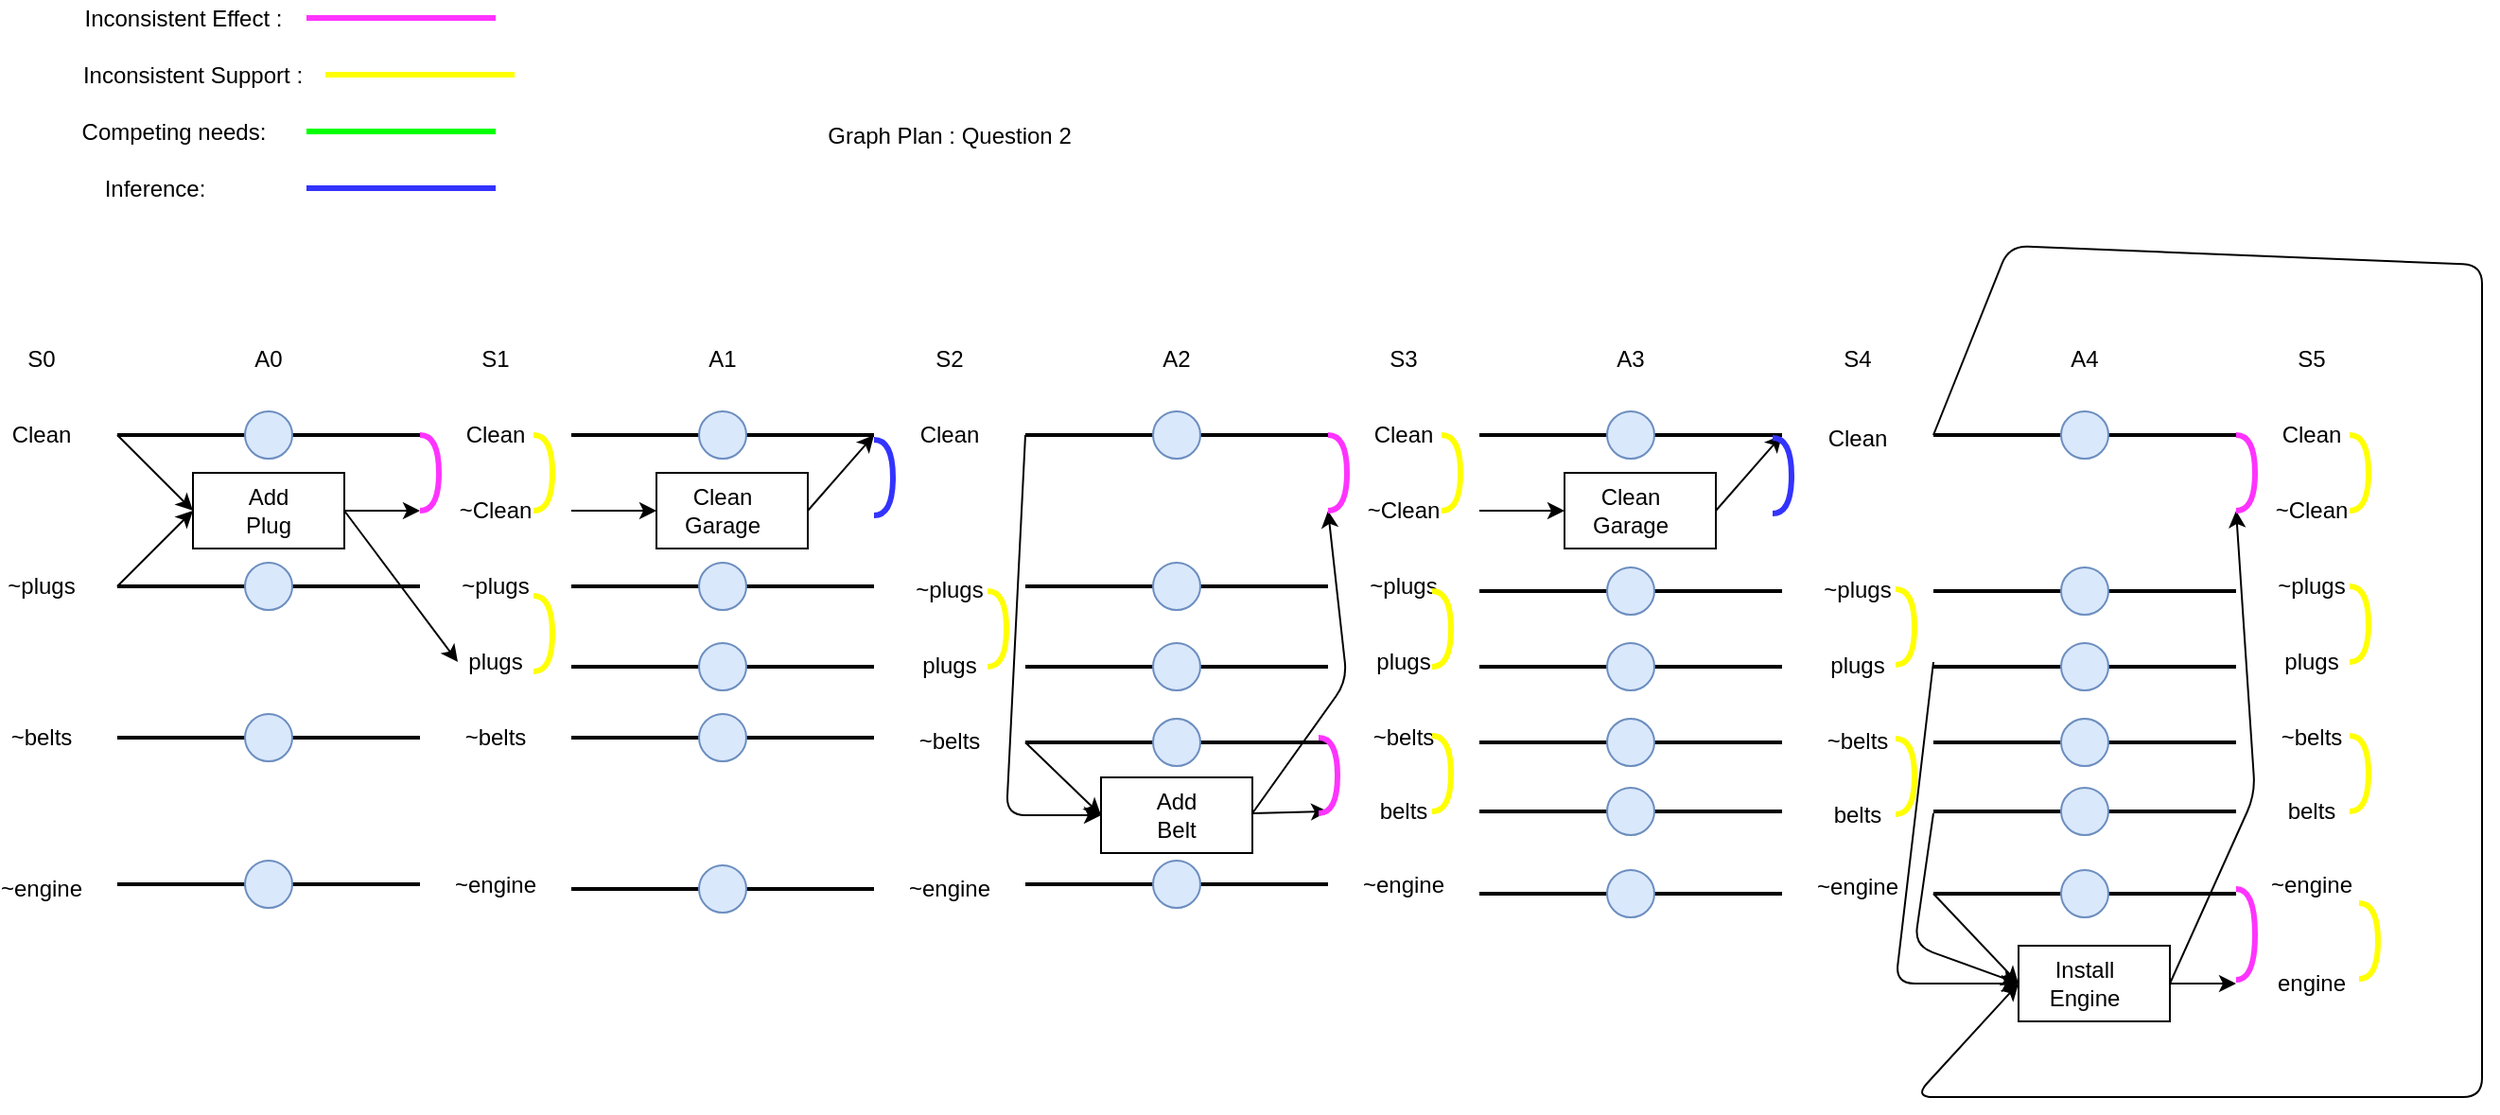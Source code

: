 <mxfile version="12.2.0" type="device" pages="1"><diagram id="GU9THaaq1hwWPUFrcnF_" name="Page-1"><mxGraphModel dx="932" dy="495" grid="1" gridSize="10" guides="1" tooltips="1" connect="1" arrows="1" fold="1" page="1" pageScale="1" pageWidth="850" pageHeight="1100" math="0" shadow="0"><root><mxCell id="0"/><mxCell id="1" parent="0"/><mxCell id="zisjmZ1QqpazPXL1fPAC-1" value="S0" style="text;html=1;strokeColor=none;fillColor=none;align=center;verticalAlign=middle;whiteSpace=wrap;rounded=0;" parent="1" vertex="1"><mxGeometry x="60" y="190" width="40" height="20" as="geometry"/></mxCell><mxCell id="zisjmZ1QqpazPXL1fPAC-2" value="A0" style="text;html=1;strokeColor=none;fillColor=none;align=center;verticalAlign=middle;whiteSpace=wrap;rounded=0;" parent="1" vertex="1"><mxGeometry x="180" y="190" width="40" height="20" as="geometry"/></mxCell><mxCell id="zisjmZ1QqpazPXL1fPAC-3" value="S1" style="text;html=1;strokeColor=none;fillColor=none;align=center;verticalAlign=middle;whiteSpace=wrap;rounded=0;" parent="1" vertex="1"><mxGeometry x="300" y="190" width="40" height="20" as="geometry"/></mxCell><mxCell id="zisjmZ1QqpazPXL1fPAC-4" value="A1" style="text;html=1;strokeColor=none;fillColor=none;align=center;verticalAlign=middle;whiteSpace=wrap;rounded=0;" parent="1" vertex="1"><mxGeometry x="420" y="190" width="40" height="20" as="geometry"/></mxCell><mxCell id="zisjmZ1QqpazPXL1fPAC-5" value="S2" style="text;html=1;strokeColor=none;fillColor=none;align=center;verticalAlign=middle;whiteSpace=wrap;rounded=0;" parent="1" vertex="1"><mxGeometry x="540" y="190" width="40" height="20" as="geometry"/></mxCell><mxCell id="zisjmZ1QqpazPXL1fPAC-6" value="Clean" style="text;html=1;strokeColor=none;fillColor=none;align=center;verticalAlign=middle;whiteSpace=wrap;rounded=0;" parent="1" vertex="1"><mxGeometry x="60" y="230" width="40" height="20" as="geometry"/></mxCell><mxCell id="zisjmZ1QqpazPXL1fPAC-7" value="~plugs" style="text;html=1;strokeColor=none;fillColor=none;align=center;verticalAlign=middle;whiteSpace=wrap;rounded=0;" parent="1" vertex="1"><mxGeometry x="60" y="310" width="40" height="20" as="geometry"/></mxCell><mxCell id="zisjmZ1QqpazPXL1fPAC-8" value="~belts" style="text;html=1;strokeColor=none;fillColor=none;align=center;verticalAlign=middle;whiteSpace=wrap;rounded=0;" parent="1" vertex="1"><mxGeometry x="60" y="390" width="40" height="20" as="geometry"/></mxCell><mxCell id="zisjmZ1QqpazPXL1fPAC-9" value="~engine" style="text;html=1;strokeColor=none;fillColor=none;align=center;verticalAlign=middle;whiteSpace=wrap;rounded=0;" parent="1" vertex="1"><mxGeometry x="60" y="470" width="40" height="20" as="geometry"/></mxCell><mxCell id="zisjmZ1QqpazPXL1fPAC-10" value="" style="line;strokeWidth=2;html=1;" parent="1" vertex="1"><mxGeometry x="120" y="235" width="70" height="10" as="geometry"/></mxCell><mxCell id="zisjmZ1QqpazPXL1fPAC-11" value="" style="line;strokeWidth=2;html=1;" parent="1" vertex="1"><mxGeometry x="210" y="235" width="70" height="10" as="geometry"/></mxCell><mxCell id="zisjmZ1QqpazPXL1fPAC-12" value="" style="ellipse;whiteSpace=wrap;html=1;aspect=fixed;fillColor=#dae8fc;strokeColor=#6c8ebf;" parent="1" vertex="1"><mxGeometry x="187.5" y="227.5" width="25" height="25" as="geometry"/></mxCell><mxCell id="zisjmZ1QqpazPXL1fPAC-13" value="" style="line;strokeWidth=2;html=1;" parent="1" vertex="1"><mxGeometry x="120" y="315" width="70" height="10" as="geometry"/></mxCell><mxCell id="zisjmZ1QqpazPXL1fPAC-14" value="" style="line;strokeWidth=2;html=1;" parent="1" vertex="1"><mxGeometry x="210" y="315" width="70" height="10" as="geometry"/></mxCell><mxCell id="zisjmZ1QqpazPXL1fPAC-15" value="" style="ellipse;whiteSpace=wrap;html=1;aspect=fixed;fillColor=#dae8fc;strokeColor=#6c8ebf;" parent="1" vertex="1"><mxGeometry x="187.5" y="307.5" width="25" height="25" as="geometry"/></mxCell><mxCell id="zisjmZ1QqpazPXL1fPAC-16" value="" style="line;strokeWidth=2;html=1;" parent="1" vertex="1"><mxGeometry x="120" y="395" width="70" height="10" as="geometry"/></mxCell><mxCell id="zisjmZ1QqpazPXL1fPAC-17" value="" style="line;strokeWidth=2;html=1;" parent="1" vertex="1"><mxGeometry x="210" y="395" width="70" height="10" as="geometry"/></mxCell><mxCell id="zisjmZ1QqpazPXL1fPAC-18" value="" style="ellipse;whiteSpace=wrap;html=1;aspect=fixed;fillColor=#dae8fc;strokeColor=#6c8ebf;" parent="1" vertex="1"><mxGeometry x="187.5" y="387.5" width="25" height="25" as="geometry"/></mxCell><mxCell id="zisjmZ1QqpazPXL1fPAC-19" value="" style="line;strokeWidth=2;html=1;" parent="1" vertex="1"><mxGeometry x="120" y="472.5" width="70" height="10" as="geometry"/></mxCell><mxCell id="zisjmZ1QqpazPXL1fPAC-20" value="" style="line;strokeWidth=2;html=1;" parent="1" vertex="1"><mxGeometry x="210" y="472.5" width="70" height="10" as="geometry"/></mxCell><mxCell id="zisjmZ1QqpazPXL1fPAC-21" value="" style="ellipse;whiteSpace=wrap;html=1;aspect=fixed;fillColor=#dae8fc;strokeColor=#6c8ebf;" parent="1" vertex="1"><mxGeometry x="187.5" y="465" width="25" height="25" as="geometry"/></mxCell><mxCell id="zisjmZ1QqpazPXL1fPAC-22" value="" style="text;html=1;strokeColor=#000000;fillColor=#ffffff;align=center;verticalAlign=middle;whiteSpace=wrap;rounded=0;fontFamily=Helvetica;fontSize=12;fontColor=#000000;" parent="1" vertex="1"><mxGeometry x="160" y="260" width="80" height="40" as="geometry"/></mxCell><mxCell id="zisjmZ1QqpazPXL1fPAC-23" value="Add Plug" style="text;html=1;strokeColor=none;fillColor=none;align=center;verticalAlign=middle;whiteSpace=wrap;rounded=0;" parent="1" vertex="1"><mxGeometry x="180" y="270" width="40" height="20" as="geometry"/></mxCell><mxCell id="zisjmZ1QqpazPXL1fPAC-24" value="" style="endArrow=classic;html=1;entryX=0;entryY=0.5;entryDx=0;entryDy=0;exitX=0;exitY=0.5;exitDx=0;exitDy=0;exitPerimeter=0;" parent="1" source="zisjmZ1QqpazPXL1fPAC-10" target="zisjmZ1QqpazPXL1fPAC-22" edge="1"><mxGeometry width="50" height="50" relative="1" as="geometry"><mxPoint x="120" y="242.5" as="sourcePoint"/><mxPoint x="180" y="282.5" as="targetPoint"/></mxGeometry></mxCell><mxCell id="zisjmZ1QqpazPXL1fPAC-26" value="" style="endArrow=classic;html=1;" parent="1" edge="1"><mxGeometry width="50" height="50" relative="1" as="geometry"><mxPoint x="120" y="320" as="sourcePoint"/><mxPoint x="160" y="280" as="targetPoint"/></mxGeometry></mxCell><mxCell id="zisjmZ1QqpazPXL1fPAC-27" value="Clean" style="text;html=1;strokeColor=none;fillColor=none;align=center;verticalAlign=middle;whiteSpace=wrap;rounded=0;" parent="1" vertex="1"><mxGeometry x="300" y="230" width="40" height="20" as="geometry"/></mxCell><mxCell id="zisjmZ1QqpazPXL1fPAC-28" value="~Clean" style="text;html=1;strokeColor=none;fillColor=none;align=center;verticalAlign=middle;whiteSpace=wrap;rounded=0;" parent="1" vertex="1"><mxGeometry x="300" y="270" width="40" height="20" as="geometry"/></mxCell><mxCell id="zisjmZ1QqpazPXL1fPAC-29" value="~plugs" style="text;html=1;strokeColor=none;fillColor=none;align=center;verticalAlign=middle;whiteSpace=wrap;rounded=0;" parent="1" vertex="1"><mxGeometry x="300" y="310" width="40" height="20" as="geometry"/></mxCell><mxCell id="zisjmZ1QqpazPXL1fPAC-30" value="plugs" style="text;html=1;strokeColor=none;fillColor=none;align=center;verticalAlign=middle;whiteSpace=wrap;rounded=0;" parent="1" vertex="1"><mxGeometry x="300" y="350" width="40" height="20" as="geometry"/></mxCell><mxCell id="zisjmZ1QqpazPXL1fPAC-31" value="~belts" style="text;html=1;strokeColor=none;fillColor=none;align=center;verticalAlign=middle;whiteSpace=wrap;rounded=0;" parent="1" vertex="1"><mxGeometry x="300" y="390" width="40" height="20" as="geometry"/></mxCell><mxCell id="zisjmZ1QqpazPXL1fPAC-32" value="~engine" style="text;html=1;strokeColor=none;fillColor=none;align=center;verticalAlign=middle;whiteSpace=wrap;rounded=0;" parent="1" vertex="1"><mxGeometry x="300" y="467.5" width="40" height="20" as="geometry"/></mxCell><mxCell id="zisjmZ1QqpazPXL1fPAC-33" value="" style="endArrow=classic;html=1;exitX=1;exitY=0.5;exitDx=0;exitDy=0;" parent="1" source="zisjmZ1QqpazPXL1fPAC-22" edge="1"><mxGeometry width="50" height="50" relative="1" as="geometry"><mxPoint x="240" y="275" as="sourcePoint"/><mxPoint x="280" y="280" as="targetPoint"/></mxGeometry></mxCell><mxCell id="zisjmZ1QqpazPXL1fPAC-34" value="" style="endArrow=classic;html=1;entryX=0;entryY=0.5;entryDx=0;entryDy=0;" parent="1" edge="1" target="zisjmZ1QqpazPXL1fPAC-30"><mxGeometry width="50" height="50" relative="1" as="geometry"><mxPoint x="240" y="280" as="sourcePoint"/><mxPoint x="280" y="360" as="targetPoint"/></mxGeometry></mxCell><mxCell id="zisjmZ1QqpazPXL1fPAC-38" value="" style="line;strokeWidth=2;html=1;" parent="1" vertex="1"><mxGeometry x="360" y="235" width="70" height="10" as="geometry"/></mxCell><mxCell id="zisjmZ1QqpazPXL1fPAC-39" value="" style="line;strokeWidth=2;html=1;" parent="1" vertex="1"><mxGeometry x="450" y="235" width="70" height="10" as="geometry"/></mxCell><mxCell id="zisjmZ1QqpazPXL1fPAC-40" value="" style="ellipse;whiteSpace=wrap;html=1;aspect=fixed;fillColor=#dae8fc;strokeColor=#6c8ebf;" parent="1" vertex="1"><mxGeometry x="427.5" y="227.5" width="25" height="25" as="geometry"/></mxCell><mxCell id="zisjmZ1QqpazPXL1fPAC-41" value="" style="line;strokeWidth=2;html=1;" parent="1" vertex="1"><mxGeometry x="360" y="315" width="70" height="10" as="geometry"/></mxCell><mxCell id="zisjmZ1QqpazPXL1fPAC-42" value="" style="line;strokeWidth=2;html=1;" parent="1" vertex="1"><mxGeometry x="450" y="315" width="70" height="10" as="geometry"/></mxCell><mxCell id="zisjmZ1QqpazPXL1fPAC-43" value="" style="ellipse;whiteSpace=wrap;html=1;aspect=fixed;fillColor=#dae8fc;strokeColor=#6c8ebf;" parent="1" vertex="1"><mxGeometry x="427.5" y="307.5" width="25" height="25" as="geometry"/></mxCell><mxCell id="zisjmZ1QqpazPXL1fPAC-44" value="" style="line;strokeWidth=2;html=1;" parent="1" vertex="1"><mxGeometry x="360" y="357.5" width="70" height="10" as="geometry"/></mxCell><mxCell id="zisjmZ1QqpazPXL1fPAC-45" value="" style="line;strokeWidth=2;html=1;" parent="1" vertex="1"><mxGeometry x="450" y="357.5" width="70" height="10" as="geometry"/></mxCell><mxCell id="zisjmZ1QqpazPXL1fPAC-46" value="" style="ellipse;whiteSpace=wrap;html=1;aspect=fixed;fillColor=#dae8fc;strokeColor=#6c8ebf;" parent="1" vertex="1"><mxGeometry x="427.5" y="350" width="25" height="25" as="geometry"/></mxCell><mxCell id="zisjmZ1QqpazPXL1fPAC-47" value="" style="line;strokeWidth=2;html=1;" parent="1" vertex="1"><mxGeometry x="360" y="395" width="70" height="10" as="geometry"/></mxCell><mxCell id="zisjmZ1QqpazPXL1fPAC-48" value="" style="line;strokeWidth=2;html=1;" parent="1" vertex="1"><mxGeometry x="450" y="395" width="70" height="10" as="geometry"/></mxCell><mxCell id="zisjmZ1QqpazPXL1fPAC-49" value="" style="ellipse;whiteSpace=wrap;html=1;aspect=fixed;fillColor=#dae8fc;strokeColor=#6c8ebf;" parent="1" vertex="1"><mxGeometry x="427.5" y="387.5" width="25" height="25" as="geometry"/></mxCell><mxCell id="zisjmZ1QqpazPXL1fPAC-50" value="" style="line;strokeWidth=2;html=1;" parent="1" vertex="1"><mxGeometry x="360" y="475" width="70" height="10" as="geometry"/></mxCell><mxCell id="zisjmZ1QqpazPXL1fPAC-51" value="" style="line;strokeWidth=2;html=1;" parent="1" vertex="1"><mxGeometry x="450" y="475" width="70" height="10" as="geometry"/></mxCell><mxCell id="zisjmZ1QqpazPXL1fPAC-52" value="" style="ellipse;whiteSpace=wrap;html=1;aspect=fixed;fillColor=#dae8fc;strokeColor=#6c8ebf;" parent="1" vertex="1"><mxGeometry x="427.5" y="467.5" width="25" height="25" as="geometry"/></mxCell><mxCell id="zisjmZ1QqpazPXL1fPAC-54" value="" style="text;html=1;strokeColor=#000000;fillColor=#ffffff;align=center;verticalAlign=middle;whiteSpace=wrap;rounded=0;fontFamily=Helvetica;fontSize=12;fontColor=#000000;" parent="1" vertex="1"><mxGeometry x="405" y="260" width="80" height="40" as="geometry"/></mxCell><mxCell id="zisjmZ1QqpazPXL1fPAC-55" value="Clean Garage" style="text;html=1;strokeColor=none;fillColor=none;align=center;verticalAlign=middle;whiteSpace=wrap;rounded=0;" parent="1" vertex="1"><mxGeometry x="420" y="270" width="40" height="20" as="geometry"/></mxCell><mxCell id="zisjmZ1QqpazPXL1fPAC-56" value="" style="endArrow=classic;html=1;entryX=0;entryY=0.5;entryDx=0;entryDy=0;" parent="1" target="zisjmZ1QqpazPXL1fPAC-54" edge="1"><mxGeometry width="50" height="50" relative="1" as="geometry"><mxPoint x="360" y="280" as="sourcePoint"/><mxPoint x="410" y="250" as="targetPoint"/></mxGeometry></mxCell><mxCell id="zisjmZ1QqpazPXL1fPAC-57" value="" style="endArrow=classic;html=1;exitX=1;exitY=0.5;exitDx=0;exitDy=0;" parent="1" source="zisjmZ1QqpazPXL1fPAC-54" edge="1"><mxGeometry width="50" height="50" relative="1" as="geometry"><mxPoint x="490" y="270" as="sourcePoint"/><mxPoint x="520" y="240" as="targetPoint"/></mxGeometry></mxCell><mxCell id="zisjmZ1QqpazPXL1fPAC-58" value="Clean" style="text;html=1;strokeColor=none;fillColor=none;align=center;verticalAlign=middle;whiteSpace=wrap;rounded=0;" parent="1" vertex="1"><mxGeometry x="540" y="230" width="40" height="20" as="geometry"/></mxCell><mxCell id="zisjmZ1QqpazPXL1fPAC-60" value="~plugs" style="text;html=1;strokeColor=none;fillColor=none;align=center;verticalAlign=middle;whiteSpace=wrap;rounded=0;" parent="1" vertex="1"><mxGeometry x="540" y="311.5" width="40" height="20" as="geometry"/></mxCell><mxCell id="zisjmZ1QqpazPXL1fPAC-61" value="plugs" style="text;html=1;strokeColor=none;fillColor=none;align=center;verticalAlign=middle;whiteSpace=wrap;rounded=0;" parent="1" vertex="1"><mxGeometry x="540" y="351.5" width="40" height="20" as="geometry"/></mxCell><mxCell id="zisjmZ1QqpazPXL1fPAC-62" value="~belts" style="text;html=1;strokeColor=none;fillColor=none;align=center;verticalAlign=middle;whiteSpace=wrap;rounded=0;" parent="1" vertex="1"><mxGeometry x="540" y="391.5" width="40" height="20" as="geometry"/></mxCell><mxCell id="zisjmZ1QqpazPXL1fPAC-63" value="~engine" style="text;html=1;strokeColor=none;fillColor=none;align=center;verticalAlign=middle;whiteSpace=wrap;rounded=0;" parent="1" vertex="1"><mxGeometry x="780" y="467.5" width="40" height="20" as="geometry"/></mxCell><mxCell id="zisjmZ1QqpazPXL1fPAC-66" value="A2" style="text;html=1;strokeColor=none;fillColor=none;align=center;verticalAlign=middle;whiteSpace=wrap;rounded=0;" parent="1" vertex="1"><mxGeometry x="660" y="190" width="40" height="20" as="geometry"/></mxCell><mxCell id="zisjmZ1QqpazPXL1fPAC-67" value="S3" style="text;html=1;strokeColor=none;fillColor=none;align=center;verticalAlign=middle;whiteSpace=wrap;rounded=0;" parent="1" vertex="1"><mxGeometry x="780" y="190" width="40" height="20" as="geometry"/></mxCell><mxCell id="zisjmZ1QqpazPXL1fPAC-68" value="" style="line;strokeWidth=2;html=1;" parent="1" vertex="1"><mxGeometry x="600" y="235" width="70" height="10" as="geometry"/></mxCell><mxCell id="zisjmZ1QqpazPXL1fPAC-69" value="" style="line;strokeWidth=2;html=1;" parent="1" vertex="1"><mxGeometry x="690" y="235" width="70" height="10" as="geometry"/></mxCell><mxCell id="zisjmZ1QqpazPXL1fPAC-70" value="" style="ellipse;whiteSpace=wrap;html=1;aspect=fixed;fillColor=#dae8fc;strokeColor=#6c8ebf;" parent="1" vertex="1"><mxGeometry x="667.5" y="227.5" width="25" height="25" as="geometry"/></mxCell><mxCell id="zisjmZ1QqpazPXL1fPAC-71" value="" style="line;strokeWidth=2;html=1;" parent="1" vertex="1"><mxGeometry x="600" y="315" width="70" height="10" as="geometry"/></mxCell><mxCell id="zisjmZ1QqpazPXL1fPAC-72" value="" style="line;strokeWidth=2;html=1;" parent="1" vertex="1"><mxGeometry x="690" y="315" width="70" height="10" as="geometry"/></mxCell><mxCell id="zisjmZ1QqpazPXL1fPAC-73" value="" style="ellipse;whiteSpace=wrap;html=1;aspect=fixed;fillColor=#dae8fc;strokeColor=#6c8ebf;" parent="1" vertex="1"><mxGeometry x="667.5" y="307.5" width="25" height="25" as="geometry"/></mxCell><mxCell id="zisjmZ1QqpazPXL1fPAC-74" value="" style="line;strokeWidth=2;html=1;" parent="1" vertex="1"><mxGeometry x="600" y="357.5" width="70" height="10" as="geometry"/></mxCell><mxCell id="zisjmZ1QqpazPXL1fPAC-75" value="" style="line;strokeWidth=2;html=1;" parent="1" vertex="1"><mxGeometry x="690" y="357.5" width="70" height="10" as="geometry"/></mxCell><mxCell id="zisjmZ1QqpazPXL1fPAC-76" value="" style="ellipse;whiteSpace=wrap;html=1;aspect=fixed;fillColor=#dae8fc;strokeColor=#6c8ebf;" parent="1" vertex="1"><mxGeometry x="667.5" y="350" width="25" height="25" as="geometry"/></mxCell><mxCell id="zisjmZ1QqpazPXL1fPAC-77" value="" style="line;strokeWidth=2;html=1;" parent="1" vertex="1"><mxGeometry x="600" y="397.5" width="70" height="10" as="geometry"/></mxCell><mxCell id="zisjmZ1QqpazPXL1fPAC-78" value="" style="line;strokeWidth=2;html=1;" parent="1" vertex="1"><mxGeometry x="690" y="397.5" width="70" height="10" as="geometry"/></mxCell><mxCell id="zisjmZ1QqpazPXL1fPAC-79" value="" style="ellipse;whiteSpace=wrap;html=1;aspect=fixed;fillColor=#dae8fc;strokeColor=#6c8ebf;" parent="1" vertex="1"><mxGeometry x="667.5" y="390" width="25" height="25" as="geometry"/></mxCell><mxCell id="zisjmZ1QqpazPXL1fPAC-80" value="" style="line;strokeWidth=2;html=1;" parent="1" vertex="1"><mxGeometry x="600" y="472.5" width="70" height="10" as="geometry"/></mxCell><mxCell id="zisjmZ1QqpazPXL1fPAC-81" value="" style="line;strokeWidth=2;html=1;" parent="1" vertex="1"><mxGeometry x="690" y="472.5" width="70" height="10" as="geometry"/></mxCell><mxCell id="zisjmZ1QqpazPXL1fPAC-82" value="" style="ellipse;whiteSpace=wrap;html=1;aspect=fixed;fillColor=#dae8fc;strokeColor=#6c8ebf;" parent="1" vertex="1"><mxGeometry x="667.5" y="465" width="25" height="25" as="geometry"/></mxCell><mxCell id="zisjmZ1QqpazPXL1fPAC-83" value="" style="text;html=1;strokeColor=#000000;fillColor=#ffffff;align=center;verticalAlign=middle;whiteSpace=wrap;rounded=0;fontFamily=Helvetica;fontSize=12;fontColor=#000000;" parent="1" vertex="1"><mxGeometry x="640" y="421" width="80" height="40" as="geometry"/></mxCell><mxCell id="zisjmZ1QqpazPXL1fPAC-84" value="Add Belt" style="text;html=1;strokeColor=none;fillColor=none;align=center;verticalAlign=middle;whiteSpace=wrap;rounded=0;" parent="1" vertex="1"><mxGeometry x="660" y="431" width="40" height="20" as="geometry"/></mxCell><mxCell id="zisjmZ1QqpazPXL1fPAC-85" value="" style="endArrow=classic;html=1;entryX=0;entryY=0.5;entryDx=0;entryDy=0;exitX=0;exitY=0.5;exitDx=0;exitDy=0;exitPerimeter=0;" parent="1" source="zisjmZ1QqpazPXL1fPAC-77" target="zisjmZ1QqpazPXL1fPAC-83" edge="1"><mxGeometry width="50" height="50" relative="1" as="geometry"><mxPoint x="600" y="410" as="sourcePoint"/><mxPoint x="650" y="350" as="targetPoint"/></mxGeometry></mxCell><mxCell id="zisjmZ1QqpazPXL1fPAC-86" value="" style="endArrow=classic;html=1;entryX=0;entryY=0.5;entryDx=0;entryDy=0;" parent="1" target="zisjmZ1QqpazPXL1fPAC-83" edge="1"><mxGeometry width="50" height="50" relative="1" as="geometry"><mxPoint x="600" y="240" as="sourcePoint"/><mxPoint x="650" y="190" as="targetPoint"/><Array as="points"><mxPoint x="590" y="441"/></Array></mxGeometry></mxCell><mxCell id="zisjmZ1QqpazPXL1fPAC-87" value="" style="endArrow=classic;html=1;" parent="1" edge="1"><mxGeometry width="50" height="50" relative="1" as="geometry"><mxPoint x="720" y="440" as="sourcePoint"/><mxPoint x="760" y="280" as="targetPoint"/><Array as="points"><mxPoint x="770" y="370"/></Array></mxGeometry></mxCell><mxCell id="zisjmZ1QqpazPXL1fPAC-88" value="~Clean" style="text;html=1;strokeColor=none;fillColor=none;align=center;verticalAlign=middle;whiteSpace=wrap;rounded=0;" parent="1" vertex="1"><mxGeometry x="780" y="270" width="40" height="20" as="geometry"/></mxCell><mxCell id="zisjmZ1QqpazPXL1fPAC-89" value="Clean" style="text;html=1;strokeColor=none;fillColor=none;align=center;verticalAlign=middle;whiteSpace=wrap;rounded=0;" parent="1" vertex="1"><mxGeometry x="780" y="230" width="40" height="20" as="geometry"/></mxCell><mxCell id="zisjmZ1QqpazPXL1fPAC-90" value="~plugs" style="text;html=1;strokeColor=none;fillColor=none;align=center;verticalAlign=middle;whiteSpace=wrap;rounded=0;" parent="1" vertex="1"><mxGeometry x="780" y="310" width="40" height="20" as="geometry"/></mxCell><mxCell id="zisjmZ1QqpazPXL1fPAC-91" value="plugs" style="text;html=1;strokeColor=none;fillColor=none;align=center;verticalAlign=middle;whiteSpace=wrap;rounded=0;" parent="1" vertex="1"><mxGeometry x="780" y="350" width="40" height="20" as="geometry"/></mxCell><mxCell id="zisjmZ1QqpazPXL1fPAC-92" value="~belts" style="text;html=1;strokeColor=none;fillColor=none;align=center;verticalAlign=middle;whiteSpace=wrap;rounded=0;" parent="1" vertex="1"><mxGeometry x="780" y="390" width="40" height="20" as="geometry"/></mxCell><mxCell id="zisjmZ1QqpazPXL1fPAC-93" value="belts" style="text;html=1;strokeColor=none;fillColor=none;align=center;verticalAlign=middle;whiteSpace=wrap;rounded=0;" parent="1" vertex="1"><mxGeometry x="780" y="429" width="40" height="20" as="geometry"/></mxCell><mxCell id="zisjmZ1QqpazPXL1fPAC-94" value="" style="endArrow=classic;html=1;" parent="1" edge="1"><mxGeometry width="50" height="50" relative="1" as="geometry"><mxPoint x="720" y="440" as="sourcePoint"/><mxPoint x="760" y="439" as="targetPoint"/></mxGeometry></mxCell><mxCell id="zisjmZ1QqpazPXL1fPAC-95" value="A3" style="text;html=1;strokeColor=none;fillColor=none;align=center;verticalAlign=middle;whiteSpace=wrap;rounded=0;" parent="1" vertex="1"><mxGeometry x="900" y="190" width="40" height="20" as="geometry"/></mxCell><mxCell id="zisjmZ1QqpazPXL1fPAC-96" value="S4" style="text;html=1;strokeColor=none;fillColor=none;align=center;verticalAlign=middle;whiteSpace=wrap;rounded=0;" parent="1" vertex="1"><mxGeometry x="1020" y="190" width="40" height="20" as="geometry"/></mxCell><mxCell id="zisjmZ1QqpazPXL1fPAC-97" value="" style="line;strokeWidth=2;html=1;" parent="1" vertex="1"><mxGeometry x="840" y="235" width="70" height="10" as="geometry"/></mxCell><mxCell id="zisjmZ1QqpazPXL1fPAC-98" value="" style="line;strokeWidth=2;html=1;" parent="1" vertex="1"><mxGeometry x="930" y="235" width="70" height="10" as="geometry"/></mxCell><mxCell id="zisjmZ1QqpazPXL1fPAC-99" value="" style="ellipse;whiteSpace=wrap;html=1;aspect=fixed;fillColor=#dae8fc;strokeColor=#6c8ebf;" parent="1" vertex="1"><mxGeometry x="907.5" y="227.5" width="25" height="25" as="geometry"/></mxCell><mxCell id="zisjmZ1QqpazPXL1fPAC-100" value="" style="line;strokeWidth=2;html=1;" parent="1" vertex="1"><mxGeometry x="840" y="317.5" width="70" height="10" as="geometry"/></mxCell><mxCell id="zisjmZ1QqpazPXL1fPAC-101" value="" style="line;strokeWidth=2;html=1;" parent="1" vertex="1"><mxGeometry x="930" y="317.5" width="70" height="10" as="geometry"/></mxCell><mxCell id="zisjmZ1QqpazPXL1fPAC-102" value="" style="ellipse;whiteSpace=wrap;html=1;aspect=fixed;fillColor=#dae8fc;strokeColor=#6c8ebf;" parent="1" vertex="1"><mxGeometry x="907.5" y="310" width="25" height="25" as="geometry"/></mxCell><mxCell id="zisjmZ1QqpazPXL1fPAC-103" value="" style="line;strokeWidth=2;html=1;" parent="1" vertex="1"><mxGeometry x="840" y="357.5" width="70" height="10" as="geometry"/></mxCell><mxCell id="zisjmZ1QqpazPXL1fPAC-104" value="" style="line;strokeWidth=2;html=1;" parent="1" vertex="1"><mxGeometry x="930" y="357.5" width="70" height="10" as="geometry"/></mxCell><mxCell id="zisjmZ1QqpazPXL1fPAC-105" value="" style="ellipse;whiteSpace=wrap;html=1;aspect=fixed;fillColor=#dae8fc;strokeColor=#6c8ebf;" parent="1" vertex="1"><mxGeometry x="907.5" y="350" width="25" height="25" as="geometry"/></mxCell><mxCell id="zisjmZ1QqpazPXL1fPAC-106" value="" style="line;strokeWidth=2;html=1;" parent="1" vertex="1"><mxGeometry x="840" y="397.5" width="70" height="10" as="geometry"/></mxCell><mxCell id="zisjmZ1QqpazPXL1fPAC-107" value="" style="line;strokeWidth=2;html=1;" parent="1" vertex="1"><mxGeometry x="930" y="397.5" width="70" height="10" as="geometry"/></mxCell><mxCell id="zisjmZ1QqpazPXL1fPAC-108" value="" style="ellipse;whiteSpace=wrap;html=1;aspect=fixed;fillColor=#dae8fc;strokeColor=#6c8ebf;" parent="1" vertex="1"><mxGeometry x="907.5" y="390" width="25" height="25" as="geometry"/></mxCell><mxCell id="zisjmZ1QqpazPXL1fPAC-109" value="" style="line;strokeWidth=2;html=1;" parent="1" vertex="1"><mxGeometry x="840" y="477.5" width="70" height="10" as="geometry"/></mxCell><mxCell id="zisjmZ1QqpazPXL1fPAC-110" value="" style="line;strokeWidth=2;html=1;" parent="1" vertex="1"><mxGeometry x="930" y="477.5" width="70" height="10" as="geometry"/></mxCell><mxCell id="zisjmZ1QqpazPXL1fPAC-111" value="" style="ellipse;whiteSpace=wrap;html=1;aspect=fixed;fillColor=#dae8fc;strokeColor=#6c8ebf;" parent="1" vertex="1"><mxGeometry x="907.5" y="470" width="25" height="25" as="geometry"/></mxCell><mxCell id="zisjmZ1QqpazPXL1fPAC-112" value="" style="text;html=1;strokeColor=#000000;fillColor=#ffffff;align=center;verticalAlign=middle;whiteSpace=wrap;rounded=0;fontFamily=Helvetica;fontSize=12;fontColor=#000000;" parent="1" vertex="1"><mxGeometry x="885" y="260" width="80" height="40" as="geometry"/></mxCell><mxCell id="zisjmZ1QqpazPXL1fPAC-113" value="Clean Garage" style="text;html=1;strokeColor=none;fillColor=none;align=center;verticalAlign=middle;whiteSpace=wrap;rounded=0;" parent="1" vertex="1"><mxGeometry x="900" y="270" width="40" height="20" as="geometry"/></mxCell><mxCell id="zisjmZ1QqpazPXL1fPAC-114" value="" style="endArrow=classic;html=1;entryX=0;entryY=0.5;entryDx=0;entryDy=0;" parent="1" target="zisjmZ1QqpazPXL1fPAC-112" edge="1"><mxGeometry width="50" height="50" relative="1" as="geometry"><mxPoint x="840" y="280" as="sourcePoint"/><mxPoint x="890" y="250" as="targetPoint"/></mxGeometry></mxCell><mxCell id="zisjmZ1QqpazPXL1fPAC-115" value="" style="endArrow=classic;html=1;exitX=1;exitY=0.5;exitDx=0;exitDy=0;" parent="1" source="zisjmZ1QqpazPXL1fPAC-112" edge="1"><mxGeometry width="50" height="50" relative="1" as="geometry"><mxPoint x="970" y="270" as="sourcePoint"/><mxPoint x="1000" y="240" as="targetPoint"/></mxGeometry></mxCell><mxCell id="zisjmZ1QqpazPXL1fPAC-116" value="" style="line;strokeWidth=2;html=1;" parent="1" vertex="1"><mxGeometry x="840" y="434" width="70" height="10" as="geometry"/></mxCell><mxCell id="zisjmZ1QqpazPXL1fPAC-117" value="" style="line;strokeWidth=2;html=1;" parent="1" vertex="1"><mxGeometry x="930" y="434" width="70" height="10" as="geometry"/></mxCell><mxCell id="zisjmZ1QqpazPXL1fPAC-118" value="" style="ellipse;whiteSpace=wrap;html=1;aspect=fixed;fillColor=#dae8fc;strokeColor=#6c8ebf;" parent="1" vertex="1"><mxGeometry x="907.5" y="426.5" width="25" height="25" as="geometry"/></mxCell><mxCell id="zisjmZ1QqpazPXL1fPAC-119" value="~engine" style="text;html=1;strokeColor=none;fillColor=none;align=center;verticalAlign=middle;whiteSpace=wrap;rounded=0;" parent="1" vertex="1"><mxGeometry x="1020" y="469" width="40" height="20" as="geometry"/></mxCell><mxCell id="zisjmZ1QqpazPXL1fPAC-121" value="Clean" style="text;html=1;strokeColor=none;fillColor=none;align=center;verticalAlign=middle;whiteSpace=wrap;rounded=0;" parent="1" vertex="1"><mxGeometry x="1020" y="231.5" width="40" height="20" as="geometry"/></mxCell><mxCell id="zisjmZ1QqpazPXL1fPAC-122" value="~plugs" style="text;html=1;strokeColor=none;fillColor=none;align=center;verticalAlign=middle;whiteSpace=wrap;rounded=0;" parent="1" vertex="1"><mxGeometry x="1020" y="311.5" width="40" height="20" as="geometry"/></mxCell><mxCell id="zisjmZ1QqpazPXL1fPAC-123" value="plugs" style="text;html=1;strokeColor=none;fillColor=none;align=center;verticalAlign=middle;whiteSpace=wrap;rounded=0;" parent="1" vertex="1"><mxGeometry x="1020" y="351.5" width="40" height="20" as="geometry"/></mxCell><mxCell id="zisjmZ1QqpazPXL1fPAC-124" value="~belts" style="text;html=1;strokeColor=none;fillColor=none;align=center;verticalAlign=middle;whiteSpace=wrap;rounded=0;" parent="1" vertex="1"><mxGeometry x="1020" y="391.5" width="40" height="20" as="geometry"/></mxCell><mxCell id="zisjmZ1QqpazPXL1fPAC-125" value="belts" style="text;html=1;strokeColor=none;fillColor=none;align=center;verticalAlign=middle;whiteSpace=wrap;rounded=0;" parent="1" vertex="1"><mxGeometry x="1020" y="430.5" width="40" height="20" as="geometry"/></mxCell><mxCell id="zisjmZ1QqpazPXL1fPAC-126" value="A4" style="text;html=1;strokeColor=none;fillColor=none;align=center;verticalAlign=middle;whiteSpace=wrap;rounded=0;" parent="1" vertex="1"><mxGeometry x="1140" y="190" width="40" height="20" as="geometry"/></mxCell><mxCell id="zisjmZ1QqpazPXL1fPAC-127" value="S5" style="text;html=1;strokeColor=none;fillColor=none;align=center;verticalAlign=middle;whiteSpace=wrap;rounded=0;" parent="1" vertex="1"><mxGeometry x="1260" y="190" width="40" height="20" as="geometry"/></mxCell><mxCell id="zisjmZ1QqpazPXL1fPAC-128" value="" style="line;strokeWidth=2;html=1;" parent="1" vertex="1"><mxGeometry x="1080" y="235" width="70" height="10" as="geometry"/></mxCell><mxCell id="zisjmZ1QqpazPXL1fPAC-129" value="" style="line;strokeWidth=2;html=1;" parent="1" vertex="1"><mxGeometry x="1170" y="235" width="70" height="10" as="geometry"/></mxCell><mxCell id="zisjmZ1QqpazPXL1fPAC-130" value="" style="ellipse;whiteSpace=wrap;html=1;aspect=fixed;fillColor=#dae8fc;strokeColor=#6c8ebf;" parent="1" vertex="1"><mxGeometry x="1147.5" y="227.5" width="25" height="25" as="geometry"/></mxCell><mxCell id="zisjmZ1QqpazPXL1fPAC-131" value="" style="line;strokeWidth=2;html=1;" parent="1" vertex="1"><mxGeometry x="1080" y="317.5" width="70" height="10" as="geometry"/></mxCell><mxCell id="zisjmZ1QqpazPXL1fPAC-132" value="" style="line;strokeWidth=2;html=1;" parent="1" vertex="1"><mxGeometry x="1170" y="317.5" width="70" height="10" as="geometry"/></mxCell><mxCell id="zisjmZ1QqpazPXL1fPAC-133" value="" style="ellipse;whiteSpace=wrap;html=1;aspect=fixed;fillColor=#dae8fc;strokeColor=#6c8ebf;" parent="1" vertex="1"><mxGeometry x="1147.5" y="310" width="25" height="25" as="geometry"/></mxCell><mxCell id="zisjmZ1QqpazPXL1fPAC-134" value="" style="line;strokeWidth=2;html=1;" parent="1" vertex="1"><mxGeometry x="1080" y="357.5" width="70" height="10" as="geometry"/></mxCell><mxCell id="zisjmZ1QqpazPXL1fPAC-135" value="" style="line;strokeWidth=2;html=1;" parent="1" vertex="1"><mxGeometry x="1170" y="357.5" width="70" height="10" as="geometry"/></mxCell><mxCell id="zisjmZ1QqpazPXL1fPAC-136" value="" style="ellipse;whiteSpace=wrap;html=1;aspect=fixed;fillColor=#dae8fc;strokeColor=#6c8ebf;" parent="1" vertex="1"><mxGeometry x="1147.5" y="350" width="25" height="25" as="geometry"/></mxCell><mxCell id="zisjmZ1QqpazPXL1fPAC-137" value="" style="line;strokeWidth=2;html=1;" parent="1" vertex="1"><mxGeometry x="1080" y="397.5" width="70" height="10" as="geometry"/></mxCell><mxCell id="zisjmZ1QqpazPXL1fPAC-138" value="" style="line;strokeWidth=2;html=1;" parent="1" vertex="1"><mxGeometry x="1170" y="397.5" width="70" height="10" as="geometry"/></mxCell><mxCell id="zisjmZ1QqpazPXL1fPAC-139" value="" style="ellipse;whiteSpace=wrap;html=1;aspect=fixed;fillColor=#dae8fc;strokeColor=#6c8ebf;" parent="1" vertex="1"><mxGeometry x="1147.5" y="390" width="25" height="25" as="geometry"/></mxCell><mxCell id="zisjmZ1QqpazPXL1fPAC-140" value="" style="line;strokeWidth=2;html=1;" parent="1" vertex="1"><mxGeometry x="1080" y="477.5" width="70" height="10" as="geometry"/></mxCell><mxCell id="zisjmZ1QqpazPXL1fPAC-141" value="" style="line;strokeWidth=2;html=1;" parent="1" vertex="1"><mxGeometry x="1170" y="477.5" width="70" height="10" as="geometry"/></mxCell><mxCell id="zisjmZ1QqpazPXL1fPAC-142" value="" style="ellipse;whiteSpace=wrap;html=1;aspect=fixed;fillColor=#dae8fc;strokeColor=#6c8ebf;" parent="1" vertex="1"><mxGeometry x="1147.5" y="470" width="25" height="25" as="geometry"/></mxCell><mxCell id="zisjmZ1QqpazPXL1fPAC-147" value="" style="line;strokeWidth=2;html=1;" parent="1" vertex="1"><mxGeometry x="1080" y="434" width="70" height="10" as="geometry"/></mxCell><mxCell id="zisjmZ1QqpazPXL1fPAC-148" value="" style="line;strokeWidth=2;html=1;" parent="1" vertex="1"><mxGeometry x="1170" y="434" width="70" height="10" as="geometry"/></mxCell><mxCell id="zisjmZ1QqpazPXL1fPAC-149" value="" style="ellipse;whiteSpace=wrap;html=1;aspect=fixed;fillColor=#dae8fc;strokeColor=#6c8ebf;" parent="1" vertex="1"><mxGeometry x="1147.5" y="426.5" width="25" height="25" as="geometry"/></mxCell><mxCell id="zisjmZ1QqpazPXL1fPAC-150" value="" style="text;html=1;strokeColor=#000000;fillColor=#ffffff;align=center;verticalAlign=middle;whiteSpace=wrap;rounded=0;fontFamily=Helvetica;fontSize=12;fontColor=#000000;" parent="1" vertex="1"><mxGeometry x="1125" y="510" width="80" height="40" as="geometry"/></mxCell><mxCell id="zisjmZ1QqpazPXL1fPAC-151" value="Install Engine" style="text;html=1;strokeColor=none;fillColor=none;align=center;verticalAlign=middle;whiteSpace=wrap;rounded=0;" parent="1" vertex="1"><mxGeometry x="1140" y="520" width="40" height="20" as="geometry"/></mxCell><mxCell id="zisjmZ1QqpazPXL1fPAC-152" value="" style="endArrow=classic;html=1;entryX=0;entryY=0.5;entryDx=0;entryDy=0;exitX=0;exitY=0.5;exitDx=0;exitDy=0;exitPerimeter=0;" parent="1" source="zisjmZ1QqpazPXL1fPAC-140" target="zisjmZ1QqpazPXL1fPAC-150" edge="1"><mxGeometry width="50" height="50" relative="1" as="geometry"><mxPoint x="1080" y="530" as="sourcePoint"/><mxPoint x="1130" y="500" as="targetPoint"/></mxGeometry></mxCell><mxCell id="zisjmZ1QqpazPXL1fPAC-153" value="" style="endArrow=classic;html=1;entryX=0;entryY=0.5;entryDx=0;entryDy=0;" parent="1" target="zisjmZ1QqpazPXL1fPAC-150" edge="1"><mxGeometry width="50" height="50" relative="1" as="geometry"><mxPoint x="1080" y="240" as="sourcePoint"/><mxPoint x="1130" y="190" as="targetPoint"/><Array as="points"><mxPoint x="1120" y="140"/><mxPoint x="1370" y="150"/><mxPoint x="1370" y="590"/><mxPoint x="1070" y="590"/></Array></mxGeometry></mxCell><mxCell id="zisjmZ1QqpazPXL1fPAC-155" value="" style="endArrow=classic;html=1;entryX=0;entryY=0.5;entryDx=0;entryDy=0;" parent="1" target="zisjmZ1QqpazPXL1fPAC-150" edge="1"><mxGeometry width="50" height="50" relative="1" as="geometry"><mxPoint x="1080" y="360" as="sourcePoint"/><mxPoint x="1120" y="530" as="targetPoint"/><Array as="points"><mxPoint x="1060" y="530"/></Array></mxGeometry></mxCell><mxCell id="zisjmZ1QqpazPXL1fPAC-156" value="" style="endArrow=classic;html=1;entryX=0;entryY=0.5;entryDx=0;entryDy=0;" parent="1" target="zisjmZ1QqpazPXL1fPAC-150" edge="1"><mxGeometry width="50" height="50" relative="1" as="geometry"><mxPoint x="1080" y="440" as="sourcePoint"/><mxPoint x="1130" y="390" as="targetPoint"/><Array as="points"><mxPoint x="1070" y="510"/></Array></mxGeometry></mxCell><mxCell id="zisjmZ1QqpazPXL1fPAC-157" value="~engine" style="text;html=1;strokeColor=none;fillColor=none;align=center;verticalAlign=middle;whiteSpace=wrap;rounded=0;" parent="1" vertex="1"><mxGeometry x="1260" y="467.5" width="40" height="20" as="geometry"/></mxCell><mxCell id="zisjmZ1QqpazPXL1fPAC-158" value="Clean" style="text;html=1;strokeColor=none;fillColor=none;align=center;verticalAlign=middle;whiteSpace=wrap;rounded=0;" parent="1" vertex="1"><mxGeometry x="1260" y="230" width="40" height="20" as="geometry"/></mxCell><mxCell id="zisjmZ1QqpazPXL1fPAC-159" value="~plugs" style="text;html=1;strokeColor=none;fillColor=none;align=center;verticalAlign=middle;whiteSpace=wrap;rounded=0;" parent="1" vertex="1"><mxGeometry x="1260" y="310" width="40" height="20" as="geometry"/></mxCell><mxCell id="zisjmZ1QqpazPXL1fPAC-160" value="plugs" style="text;html=1;strokeColor=none;fillColor=none;align=center;verticalAlign=middle;whiteSpace=wrap;rounded=0;" parent="1" vertex="1"><mxGeometry x="1260" y="350" width="40" height="20" as="geometry"/></mxCell><mxCell id="zisjmZ1QqpazPXL1fPAC-161" value="~belts" style="text;html=1;strokeColor=none;fillColor=none;align=center;verticalAlign=middle;whiteSpace=wrap;rounded=0;" parent="1" vertex="1"><mxGeometry x="1260" y="390" width="40" height="20" as="geometry"/></mxCell><mxCell id="zisjmZ1QqpazPXL1fPAC-162" value="belts" style="text;html=1;strokeColor=none;fillColor=none;align=center;verticalAlign=middle;whiteSpace=wrap;rounded=0;" parent="1" vertex="1"><mxGeometry x="1260" y="429" width="40" height="20" as="geometry"/></mxCell><mxCell id="zisjmZ1QqpazPXL1fPAC-163" value="engine" style="text;html=1;strokeColor=none;fillColor=none;align=center;verticalAlign=middle;whiteSpace=wrap;rounded=0;" parent="1" vertex="1"><mxGeometry x="1260" y="520" width="40" height="20" as="geometry"/></mxCell><mxCell id="zisjmZ1QqpazPXL1fPAC-164" value="" style="endArrow=classic;html=1;exitX=1;exitY=0.5;exitDx=0;exitDy=0;" parent="1" source="zisjmZ1QqpazPXL1fPAC-150" edge="1"><mxGeometry width="50" height="50" relative="1" as="geometry"><mxPoint x="1200" y="540" as="sourcePoint"/><mxPoint x="1240" y="530" as="targetPoint"/></mxGeometry></mxCell><mxCell id="zisjmZ1QqpazPXL1fPAC-165" value="" style="endArrow=classic;html=1;exitX=1;exitY=0.5;exitDx=0;exitDy=0;" parent="1" source="zisjmZ1QqpazPXL1fPAC-150" edge="1"><mxGeometry width="50" height="50" relative="1" as="geometry"><mxPoint x="1210" y="530" as="sourcePoint"/><mxPoint x="1240" y="280" as="targetPoint"/><Array as="points"><mxPoint x="1250" y="430"/></Array></mxGeometry></mxCell><mxCell id="zisjmZ1QqpazPXL1fPAC-166" value="~Clean" style="text;html=1;strokeColor=none;fillColor=none;align=center;verticalAlign=middle;whiteSpace=wrap;rounded=0;" parent="1" vertex="1"><mxGeometry x="1260" y="270" width="40" height="20" as="geometry"/></mxCell><mxCell id="zisjmZ1QqpazPXL1fPAC-167" value="~engine" style="text;html=1;strokeColor=none;fillColor=none;align=center;verticalAlign=middle;whiteSpace=wrap;rounded=0;" parent="1" vertex="1"><mxGeometry x="540" y="470" width="40" height="20" as="geometry"/></mxCell><mxCell id="zisjmZ1QqpazPXL1fPAC-171" value="" style="shape=requiredInterface;html=1;verticalLabelPosition=bottom;fillColor=#f8cecc;strokeColor=#FF33FF;strokeWidth=3;" parent="1" vertex="1"><mxGeometry x="280" y="240" width="10" height="40" as="geometry"/></mxCell><mxCell id="zisjmZ1QqpazPXL1fPAC-181" value="" style="shape=requiredInterface;html=1;verticalLabelPosition=bottom;fillColor=#d5e8d4;strokeColor=#FFFF00;strokeWidth=3;" parent="1" vertex="1"><mxGeometry x="340" y="240" width="10" height="40" as="geometry"/></mxCell><mxCell id="zisjmZ1QqpazPXL1fPAC-182" value="" style="shape=requiredInterface;html=1;verticalLabelPosition=bottom;fillColor=#d5e8d4;strokeColor=#FFFF00;strokeWidth=3;" parent="1" vertex="1"><mxGeometry x="340" y="325" width="10" height="40" as="geometry"/></mxCell><mxCell id="zisjmZ1QqpazPXL1fPAC-183" value="" style="shape=requiredInterface;html=1;verticalLabelPosition=bottom;fillColor=#d5e8d4;strokeColor=#FFFF00;strokeWidth=3;" parent="1" vertex="1"><mxGeometry x="580" y="322.5" width="10" height="40" as="geometry"/></mxCell><mxCell id="zisjmZ1QqpazPXL1fPAC-184" value="" style="shape=requiredInterface;html=1;verticalLabelPosition=bottom;fillColor=#d5e8d4;strokeColor=#FFFF00;strokeWidth=3;" parent="1" vertex="1"><mxGeometry x="820" y="240" width="10" height="40" as="geometry"/></mxCell><mxCell id="zisjmZ1QqpazPXL1fPAC-185" value="" style="shape=requiredInterface;html=1;verticalLabelPosition=bottom;fillColor=#d5e8d4;strokeColor=#FFFF00;strokeWidth=3;" parent="1" vertex="1"><mxGeometry x="815" y="322.5" width="10" height="40" as="geometry"/></mxCell><mxCell id="zisjmZ1QqpazPXL1fPAC-186" value="" style="shape=requiredInterface;html=1;verticalLabelPosition=bottom;fillColor=#d5e8d4;strokeColor=#FFFF00;strokeWidth=3;" parent="1" vertex="1"><mxGeometry x="815" y="399" width="10" height="40" as="geometry"/></mxCell><mxCell id="zisjmZ1QqpazPXL1fPAC-187" value="" style="shape=requiredInterface;html=1;verticalLabelPosition=bottom;fillColor=#d5e8d4;strokeColor=#FFFF00;strokeWidth=3;" parent="1" vertex="1"><mxGeometry x="1060" y="321.5" width="10" height="40" as="geometry"/></mxCell><mxCell id="zisjmZ1QqpazPXL1fPAC-188" value="" style="shape=requiredInterface;html=1;verticalLabelPosition=bottom;fillColor=#d5e8d4;strokeColor=#FFFF00;strokeWidth=3;" parent="1" vertex="1"><mxGeometry x="1060" y="400.5" width="10" height="40" as="geometry"/></mxCell><mxCell id="zisjmZ1QqpazPXL1fPAC-189" value="" style="shape=requiredInterface;html=1;verticalLabelPosition=bottom;fillColor=#d5e8d4;strokeColor=#FFFF00;strokeWidth=3;" parent="1" vertex="1"><mxGeometry x="1300" y="240" width="10" height="40" as="geometry"/></mxCell><mxCell id="zisjmZ1QqpazPXL1fPAC-190" value="" style="shape=requiredInterface;html=1;verticalLabelPosition=bottom;fillColor=#d5e8d4;strokeColor=#FFFF00;strokeWidth=3;" parent="1" vertex="1"><mxGeometry x="1300" y="320" width="10" height="40" as="geometry"/></mxCell><mxCell id="zisjmZ1QqpazPXL1fPAC-191" value="" style="shape=requiredInterface;html=1;verticalLabelPosition=bottom;fillColor=#d5e8d4;strokeColor=#FFFF00;strokeWidth=3;" parent="1" vertex="1"><mxGeometry x="1300" y="399" width="10" height="40" as="geometry"/></mxCell><mxCell id="zisjmZ1QqpazPXL1fPAC-192" value="" style="shape=requiredInterface;html=1;verticalLabelPosition=bottom;fillColor=#d5e8d4;strokeColor=#FFFF00;strokeWidth=3;" parent="1" vertex="1"><mxGeometry x="1305" y="487.5" width="10" height="40" as="geometry"/></mxCell><mxCell id="zisjmZ1QqpazPXL1fPAC-193" value="" style="shape=requiredInterface;html=1;verticalLabelPosition=bottom;fillColor=#f8cecc;strokeColor=#FF33FF;strokeWidth=3;" parent="1" vertex="1"><mxGeometry x="760" y="240" width="10" height="40" as="geometry"/></mxCell><mxCell id="zisjmZ1QqpazPXL1fPAC-194" value="" style="shape=requiredInterface;html=1;verticalLabelPosition=bottom;fillColor=#f8cecc;strokeColor=#FF33FF;strokeWidth=3;" parent="1" vertex="1"><mxGeometry x="1240" y="240" width="10" height="40" as="geometry"/></mxCell><mxCell id="zisjmZ1QqpazPXL1fPAC-195" value="" style="shape=requiredInterface;html=1;verticalLabelPosition=bottom;fillColor=#f8cecc;strokeColor=#FF33FF;strokeWidth=3;" parent="1" vertex="1"><mxGeometry x="755" y="400" width="10" height="40" as="geometry"/></mxCell><mxCell id="zisjmZ1QqpazPXL1fPAC-196" value="" style="shape=requiredInterface;html=1;verticalLabelPosition=bottom;fillColor=#f8cecc;strokeColor=#FF33FF;strokeWidth=3;" parent="1" vertex="1"><mxGeometry x="1240" y="480" width="10" height="48" as="geometry"/></mxCell><mxCell id="zisjmZ1QqpazPXL1fPAC-197" value="" style="shape=requiredInterface;html=1;verticalLabelPosition=bottom;fillColor=#fff2cc;strokeColor=#3333FF;gradientColor=#ffd966;strokeWidth=3;" parent="1" vertex="1"><mxGeometry x="520" y="242.5" width="10" height="40" as="geometry"/></mxCell><mxCell id="zisjmZ1QqpazPXL1fPAC-198" value="" style="shape=requiredInterface;html=1;verticalLabelPosition=bottom;fillColor=#fff2cc;strokeColor=#3333FF;gradientColor=#ffd966;strokeWidth=3;" parent="1" vertex="1"><mxGeometry x="995" y="241.5" width="10" height="40" as="geometry"/></mxCell><mxCell id="LNFHWk1zvdAuOUiufmJn-5" value="Inconsistent Effect :" style="text;html=1;strokeColor=none;fillColor=none;align=center;verticalAlign=middle;whiteSpace=wrap;rounded=0;" vertex="1" parent="1"><mxGeometry x="100" y="10" width="110" height="20" as="geometry"/></mxCell><mxCell id="LNFHWk1zvdAuOUiufmJn-6" value="" style="endArrow=none;html=1;fillColor=#f8cecc;strokeColor=#FF33FF;strokeWidth=3;" edge="1" parent="1"><mxGeometry width="50" height="50" relative="1" as="geometry"><mxPoint x="220" y="19.5" as="sourcePoint"/><mxPoint x="320" y="19.5" as="targetPoint"/></mxGeometry></mxCell><mxCell id="LNFHWk1zvdAuOUiufmJn-7" value="Inconsistent Support :" style="text;html=1;strokeColor=none;fillColor=none;align=center;verticalAlign=middle;whiteSpace=wrap;rounded=0;" vertex="1" parent="1"><mxGeometry x="100" y="40" width="120" height="20" as="geometry"/></mxCell><mxCell id="LNFHWk1zvdAuOUiufmJn-8" value="" style="endArrow=none;html=1;fillColor=#d5e8d4;strokeColor=#FFFF00;strokeWidth=3;" edge="1" parent="1"><mxGeometry width="50" height="50" relative="1" as="geometry"><mxPoint x="230" y="49.5" as="sourcePoint"/><mxPoint x="330" y="49.5" as="targetPoint"/></mxGeometry></mxCell><mxCell id="LNFHWk1zvdAuOUiufmJn-9" value="Competing needs:" style="text;html=1;strokeColor=none;fillColor=none;align=center;verticalAlign=middle;whiteSpace=wrap;rounded=0;" vertex="1" parent="1"><mxGeometry x="80" y="70" width="140" height="20" as="geometry"/></mxCell><mxCell id="LNFHWk1zvdAuOUiufmJn-10" value="" style="endArrow=none;html=1;fillColor=#0050ef;strokeColor=#00FF00;strokeWidth=3;" edge="1" parent="1"><mxGeometry width="50" height="50" relative="1" as="geometry"><mxPoint x="220" y="79.5" as="sourcePoint"/><mxPoint x="320" y="79.5" as="targetPoint"/></mxGeometry></mxCell><mxCell id="LNFHWk1zvdAuOUiufmJn-11" value="Inference:" style="text;html=1;strokeColor=none;fillColor=none;align=center;verticalAlign=middle;whiteSpace=wrap;rounded=0;" vertex="1" parent="1"><mxGeometry x="120" y="100" width="40" height="20" as="geometry"/></mxCell><mxCell id="LNFHWk1zvdAuOUiufmJn-12" value="" style="endArrow=none;html=1;fillColor=#fff2cc;strokeColor=#3333FF;gradientColor=#ffd966;strokeWidth=3;" edge="1" parent="1"><mxGeometry width="50" height="50" relative="1" as="geometry"><mxPoint x="220" y="109.5" as="sourcePoint"/><mxPoint x="320" y="109.5" as="targetPoint"/></mxGeometry></mxCell><mxCell id="LNFHWk1zvdAuOUiufmJn-13" value="Graph Plan : Question 2" style="text;html=1;strokeColor=none;fillColor=none;align=center;verticalAlign=middle;whiteSpace=wrap;rounded=0;" vertex="1" parent="1"><mxGeometry x="470" y="72" width="180" height="20" as="geometry"/></mxCell></root></mxGraphModel></diagram></mxfile>